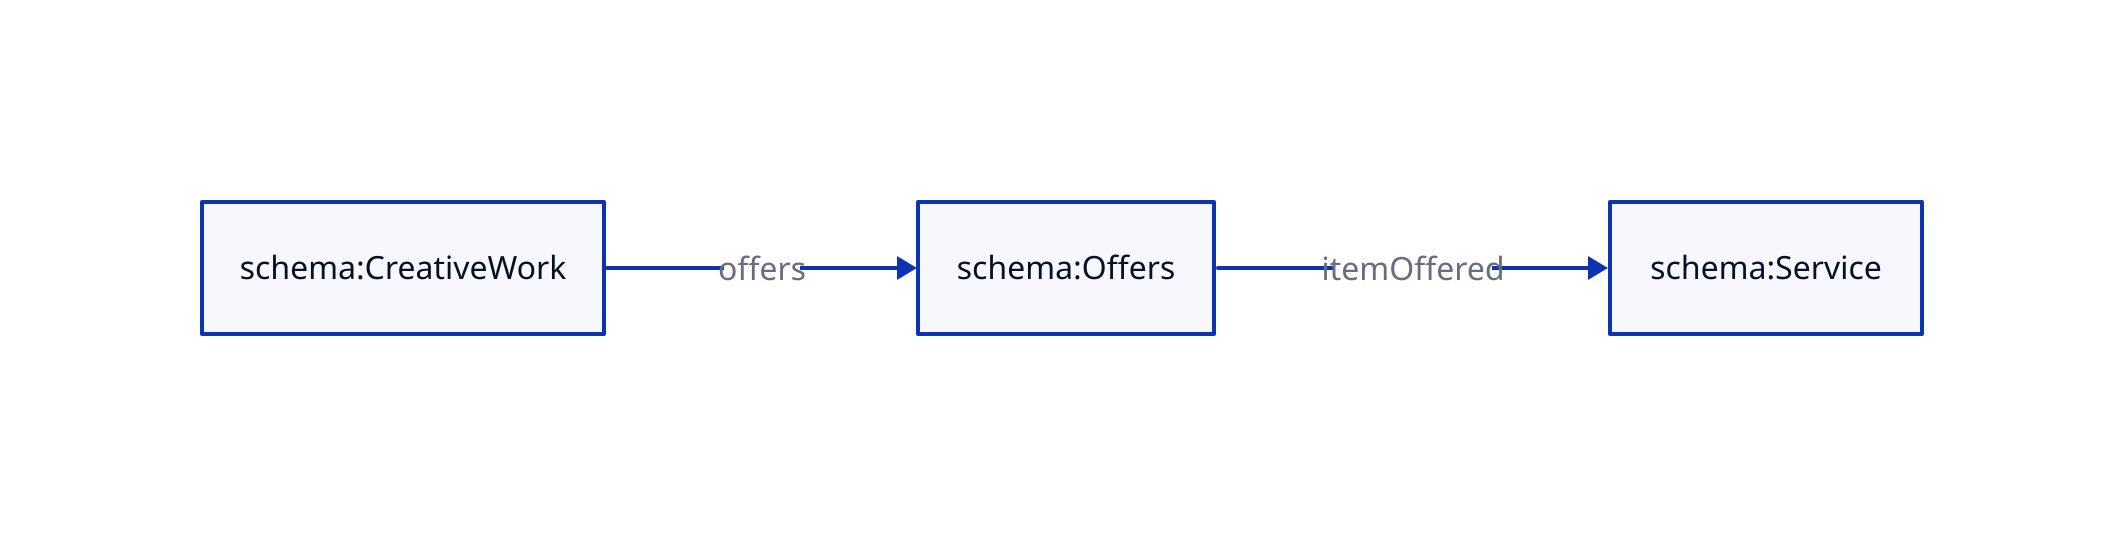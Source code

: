 direction:right

CW: schema:CreativeWork
OF: schema:Offers
SR: schema:Service

CW -> OF: offers
OF -> SR: itemOffered

